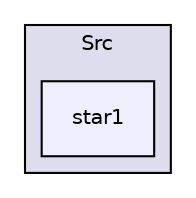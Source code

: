 digraph "E:/Documents/emu84/Src/star1" {
  compound=true
  node [ fontsize="10", fontname="Helvetica"];
  edge [ labelfontsize="10", labelfontname="Helvetica"];
  subgraph clusterdir_70617a7689e3ba1052ef75efeabd00df {
    graph [ bgcolor="#ddddee", pencolor="black", label="Src" fontname="Helvetica", fontsize="10", URL="dir_70617a7689e3ba1052ef75efeabd00df.html"]
  dir_8c8335fd765d47e7ebdbb5fab14f069b [shape=box, label="star1", style="filled", fillcolor="#eeeeff", pencolor="black", URL="dir_8c8335fd765d47e7ebdbb5fab14f069b.html"];
  }
}
